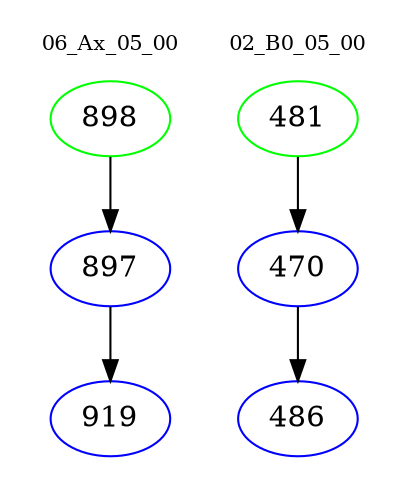 digraph{
subgraph cluster_0 {
color = white
label = "06_Ax_05_00";
fontsize=10;
T0_898 [label="898", color="green"]
T0_898 -> T0_897 [color="black"]
T0_897 [label="897", color="blue"]
T0_897 -> T0_919 [color="black"]
T0_919 [label="919", color="blue"]
}
subgraph cluster_1 {
color = white
label = "02_B0_05_00";
fontsize=10;
T1_481 [label="481", color="green"]
T1_481 -> T1_470 [color="black"]
T1_470 [label="470", color="blue"]
T1_470 -> T1_486 [color="black"]
T1_486 [label="486", color="blue"]
}
}
